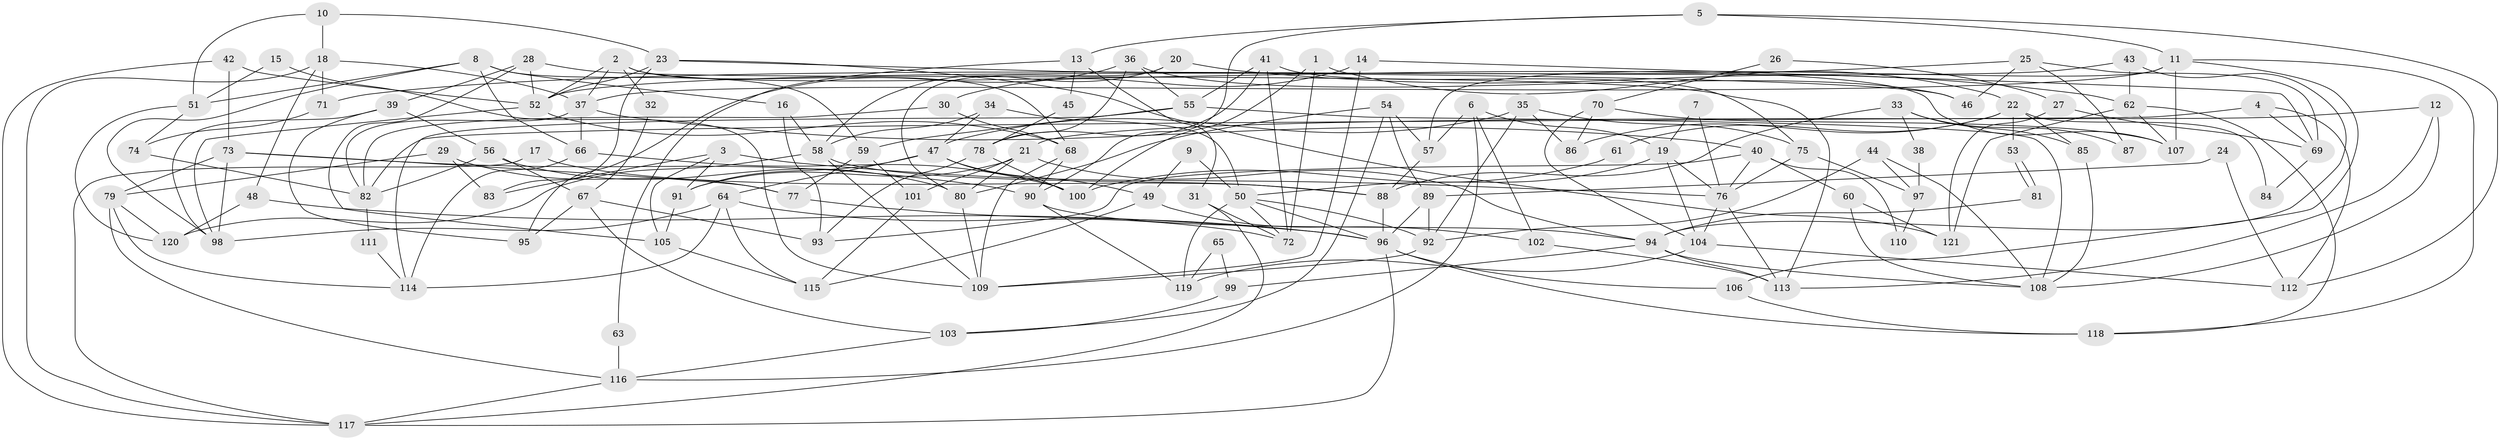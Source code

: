 // Generated by graph-tools (version 1.1) at 2025/50/03/09/25 03:50:08]
// undirected, 121 vertices, 242 edges
graph export_dot {
graph [start="1"]
  node [color=gray90,style=filled];
  1;
  2;
  3;
  4;
  5;
  6;
  7;
  8;
  9;
  10;
  11;
  12;
  13;
  14;
  15;
  16;
  17;
  18;
  19;
  20;
  21;
  22;
  23;
  24;
  25;
  26;
  27;
  28;
  29;
  30;
  31;
  32;
  33;
  34;
  35;
  36;
  37;
  38;
  39;
  40;
  41;
  42;
  43;
  44;
  45;
  46;
  47;
  48;
  49;
  50;
  51;
  52;
  53;
  54;
  55;
  56;
  57;
  58;
  59;
  60;
  61;
  62;
  63;
  64;
  65;
  66;
  67;
  68;
  69;
  70;
  71;
  72;
  73;
  74;
  75;
  76;
  77;
  78;
  79;
  80;
  81;
  82;
  83;
  84;
  85;
  86;
  87;
  88;
  89;
  90;
  91;
  92;
  93;
  94;
  95;
  96;
  97;
  98;
  99;
  100;
  101;
  102;
  103;
  104;
  105;
  106;
  107;
  108;
  109;
  110;
  111;
  112;
  113;
  114;
  115;
  116;
  117;
  118;
  119;
  120;
  121;
  1 -- 100;
  1 -- 72;
  1 -- 22;
  2 -- 37;
  2 -- 52;
  2 -- 32;
  2 -- 68;
  2 -- 107;
  3 -- 76;
  3 -- 105;
  3 -- 83;
  3 -- 91;
  4 -- 69;
  4 -- 112;
  4 -- 82;
  5 -- 11;
  5 -- 90;
  5 -- 13;
  5 -- 112;
  6 -- 102;
  6 -- 116;
  6 -- 19;
  6 -- 57;
  7 -- 19;
  7 -- 76;
  8 -- 98;
  8 -- 16;
  8 -- 51;
  8 -- 59;
  8 -- 66;
  9 -- 50;
  9 -- 49;
  10 -- 23;
  10 -- 51;
  10 -- 18;
  11 -- 57;
  11 -- 118;
  11 -- 37;
  11 -- 106;
  11 -- 107;
  12 -- 113;
  12 -- 108;
  12 -- 21;
  13 -- 31;
  13 -- 45;
  13 -- 63;
  14 -- 109;
  14 -- 30;
  14 -- 69;
  15 -- 109;
  15 -- 51;
  16 -- 58;
  16 -- 93;
  17 -- 117;
  17 -- 88;
  18 -- 37;
  18 -- 48;
  18 -- 71;
  18 -- 117;
  19 -- 50;
  19 -- 76;
  19 -- 104;
  20 -- 80;
  20 -- 62;
  20 -- 58;
  21 -- 80;
  21 -- 91;
  21 -- 94;
  21 -- 101;
  22 -- 86;
  22 -- 53;
  22 -- 61;
  22 -- 84;
  22 -- 85;
  23 -- 52;
  23 -- 83;
  23 -- 46;
  23 -- 121;
  24 -- 89;
  24 -- 112;
  25 -- 71;
  25 -- 46;
  25 -- 69;
  25 -- 87;
  26 -- 27;
  26 -- 70;
  27 -- 121;
  27 -- 69;
  28 -- 113;
  28 -- 52;
  28 -- 39;
  28 -- 105;
  29 -- 79;
  29 -- 77;
  29 -- 83;
  30 -- 82;
  30 -- 68;
  31 -- 117;
  31 -- 72;
  32 -- 67;
  33 -- 88;
  33 -- 85;
  33 -- 38;
  33 -- 87;
  34 -- 50;
  34 -- 58;
  34 -- 47;
  35 -- 47;
  35 -- 75;
  35 -- 86;
  35 -- 92;
  36 -- 55;
  36 -- 78;
  36 -- 46;
  36 -- 95;
  37 -- 82;
  37 -- 40;
  37 -- 66;
  38 -- 97;
  39 -- 98;
  39 -- 56;
  39 -- 95;
  40 -- 60;
  40 -- 76;
  40 -- 93;
  40 -- 110;
  41 -- 55;
  41 -- 72;
  41 -- 75;
  41 -- 78;
  42 -- 73;
  42 -- 52;
  42 -- 117;
  43 -- 62;
  43 -- 94;
  43 -- 52;
  44 -- 108;
  44 -- 92;
  44 -- 97;
  45 -- 78;
  47 -- 91;
  47 -- 49;
  47 -- 64;
  47 -- 100;
  48 -- 96;
  48 -- 120;
  49 -- 115;
  49 -- 102;
  50 -- 96;
  50 -- 119;
  50 -- 72;
  50 -- 92;
  51 -- 120;
  51 -- 74;
  52 -- 68;
  52 -- 98;
  53 -- 81;
  53 -- 81;
  54 -- 89;
  54 -- 80;
  54 -- 57;
  54 -- 103;
  55 -- 114;
  55 -- 59;
  55 -- 108;
  56 -- 67;
  56 -- 80;
  56 -- 82;
  57 -- 88;
  58 -- 120;
  58 -- 88;
  58 -- 109;
  59 -- 101;
  59 -- 77;
  60 -- 121;
  60 -- 108;
  61 -- 100;
  62 -- 107;
  62 -- 118;
  62 -- 121;
  63 -- 116;
  64 -- 114;
  64 -- 72;
  64 -- 98;
  64 -- 115;
  65 -- 99;
  65 -- 119;
  66 -- 100;
  66 -- 114;
  67 -- 95;
  67 -- 93;
  67 -- 103;
  68 -- 109;
  68 -- 90;
  69 -- 84;
  70 -- 107;
  70 -- 104;
  70 -- 86;
  71 -- 74;
  73 -- 77;
  73 -- 98;
  73 -- 79;
  73 -- 90;
  74 -- 82;
  75 -- 76;
  75 -- 97;
  76 -- 104;
  76 -- 113;
  77 -- 96;
  78 -- 100;
  78 -- 93;
  79 -- 116;
  79 -- 114;
  79 -- 120;
  80 -- 109;
  81 -- 94;
  82 -- 111;
  85 -- 108;
  88 -- 96;
  89 -- 96;
  89 -- 92;
  90 -- 94;
  90 -- 119;
  91 -- 105;
  92 -- 109;
  94 -- 99;
  94 -- 108;
  94 -- 113;
  96 -- 117;
  96 -- 106;
  96 -- 118;
  97 -- 110;
  99 -- 103;
  101 -- 115;
  102 -- 113;
  103 -- 116;
  104 -- 112;
  104 -- 119;
  105 -- 115;
  106 -- 118;
  111 -- 114;
  116 -- 117;
}
